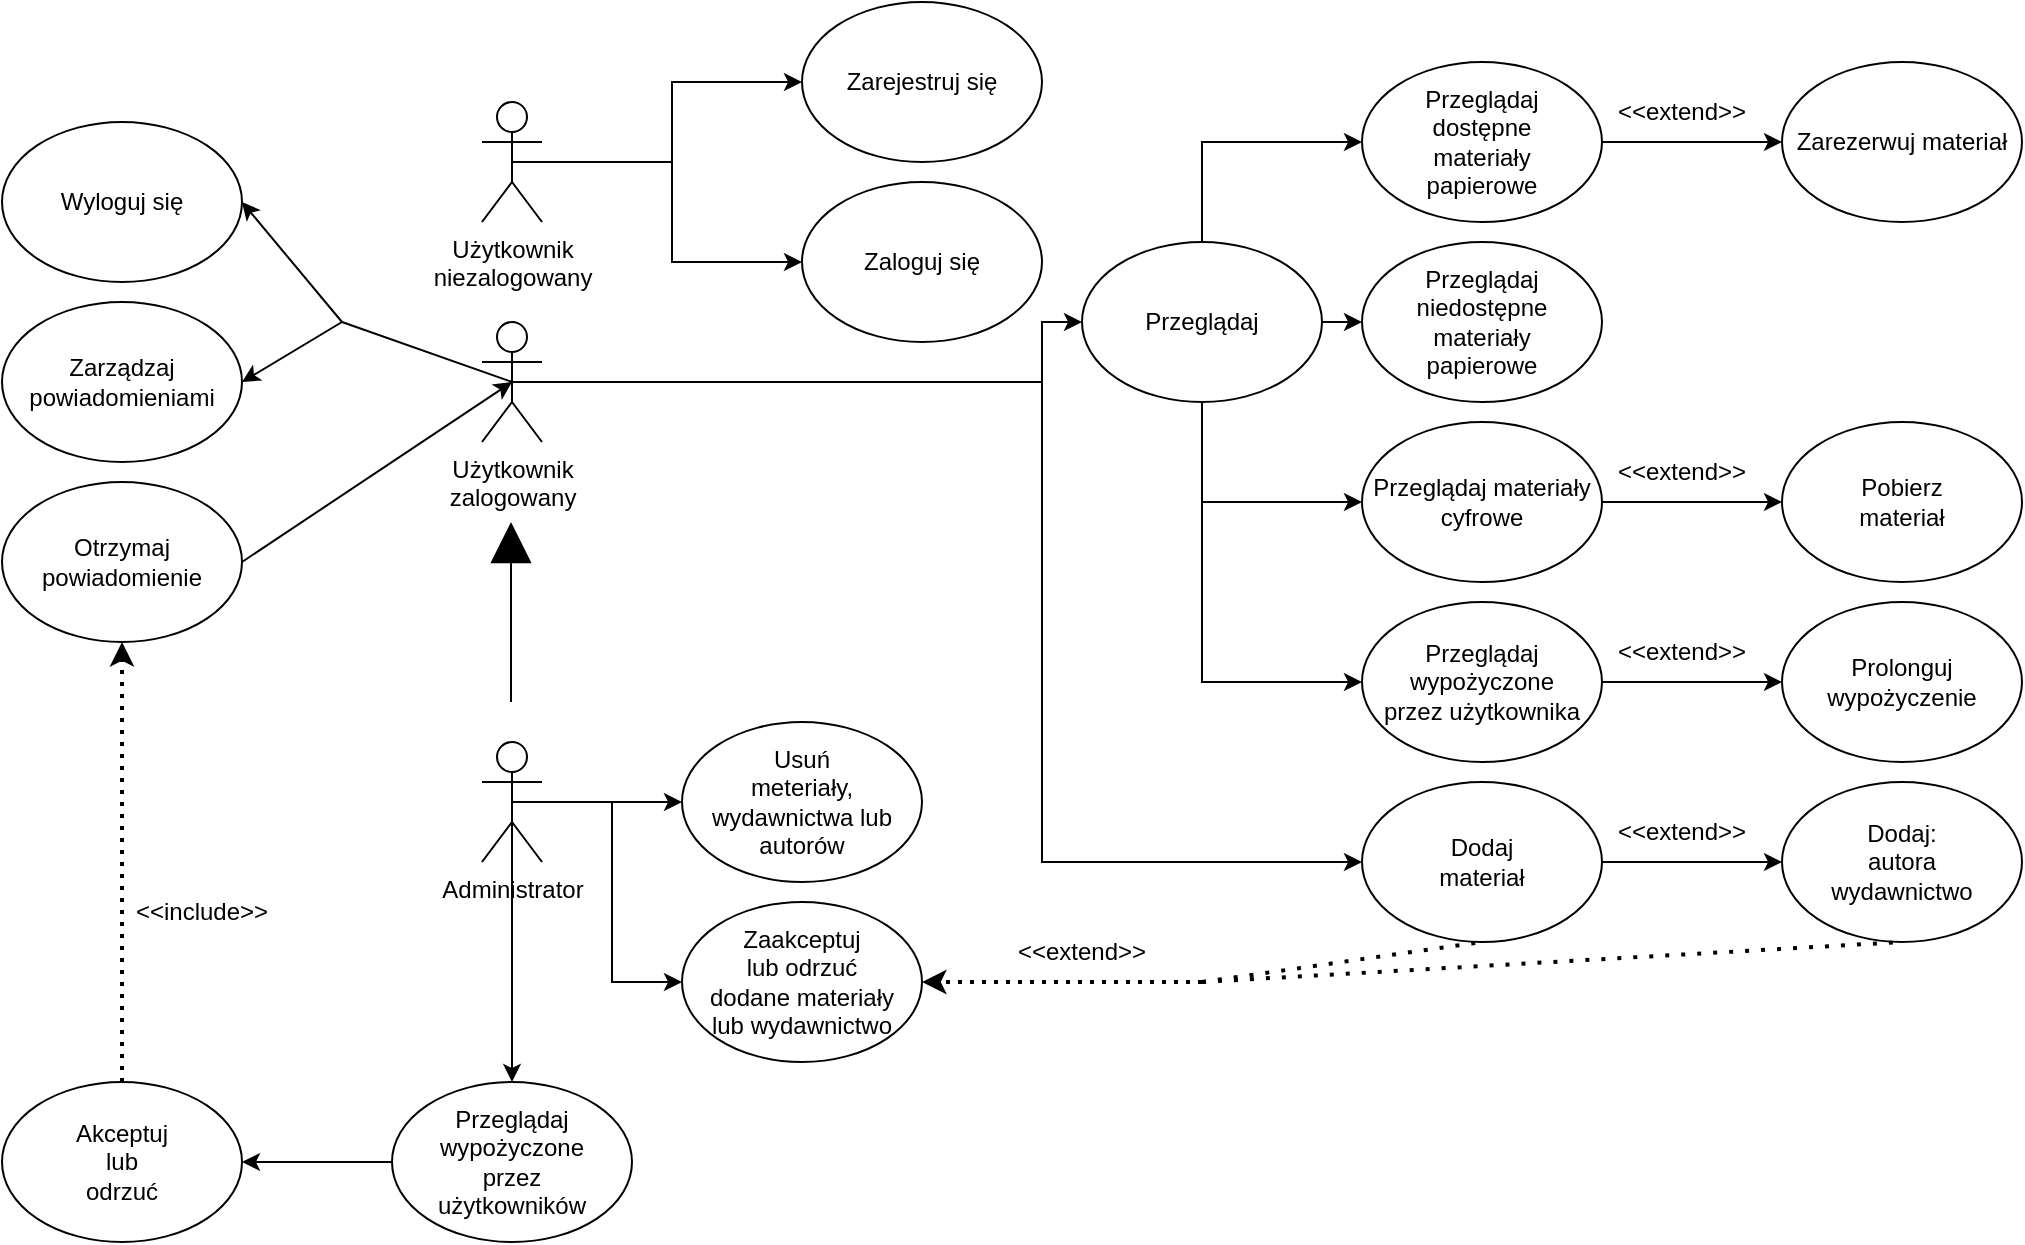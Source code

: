 <mxfile version="28.2.8">
  <diagram name="Page-1" id="uGA66KAJ60B0HNDx6z8q">
    <mxGraphModel dx="2151" dy="2169" grid="1" gridSize="10" guides="1" tooltips="1" connect="1" arrows="1" fold="1" page="1" pageScale="1" pageWidth="827" pageHeight="1169" math="0" shadow="0">
      <root>
        <mxCell id="0" />
        <mxCell id="1" parent="0" />
        <mxCell id="Sm4LGeKjs0AAK1rSY6Yv-22" style="edgeStyle=orthogonalEdgeStyle;rounded=0;orthogonalLoop=1;jettySize=auto;html=1;exitX=0.5;exitY=0.5;exitDx=0;exitDy=0;exitPerimeter=0;entryX=0;entryY=0.5;entryDx=0;entryDy=0;" parent="1" source="Sm4LGeKjs0AAK1rSY6Yv-15" target="Sm4LGeKjs0AAK1rSY6Yv-18" edge="1">
          <mxGeometry relative="1" as="geometry" />
        </mxCell>
        <mxCell id="Sm4LGeKjs0AAK1rSY6Yv-23" style="edgeStyle=orthogonalEdgeStyle;rounded=0;orthogonalLoop=1;jettySize=auto;html=1;exitX=0.5;exitY=0.5;exitDx=0;exitDy=0;exitPerimeter=0;entryX=0;entryY=0.5;entryDx=0;entryDy=0;" parent="1" source="Sm4LGeKjs0AAK1rSY6Yv-15" target="Sm4LGeKjs0AAK1rSY6Yv-19" edge="1">
          <mxGeometry relative="1" as="geometry" />
        </mxCell>
        <mxCell id="Sm4LGeKjs0AAK1rSY6Yv-15" value="&lt;div&gt;Użytkownik&lt;/div&gt;&lt;div&gt;niezalogowany&lt;/div&gt;&lt;div&gt;&lt;br&gt;&lt;/div&gt;" style="shape=umlActor;verticalLabelPosition=bottom;verticalAlign=top;html=1;outlineConnect=0;" parent="1" vertex="1">
          <mxGeometry x="40" y="40" width="30" height="60" as="geometry" />
        </mxCell>
        <mxCell id="EKJZnDitJVCkkipQFVRR-42" style="edgeStyle=orthogonalEdgeStyle;rounded=0;orthogonalLoop=1;jettySize=auto;html=1;exitX=0.5;exitY=0.5;exitDx=0;exitDy=0;exitPerimeter=0;entryX=0;entryY=0.5;entryDx=0;entryDy=0;" edge="1" parent="1" source="Sm4LGeKjs0AAK1rSY6Yv-16" target="Sm4LGeKjs0AAK1rSY6Yv-27">
          <mxGeometry relative="1" as="geometry">
            <Array as="points">
              <mxPoint x="320" y="180" />
              <mxPoint x="320" y="150" />
            </Array>
          </mxGeometry>
        </mxCell>
        <mxCell id="EKJZnDitJVCkkipQFVRR-43" style="edgeStyle=orthogonalEdgeStyle;rounded=0;orthogonalLoop=1;jettySize=auto;html=1;exitX=0.5;exitY=0.5;exitDx=0;exitDy=0;exitPerimeter=0;entryX=0;entryY=0.5;entryDx=0;entryDy=0;" edge="1" parent="1" source="Sm4LGeKjs0AAK1rSY6Yv-16" target="Sm4LGeKjs0AAK1rSY6Yv-53">
          <mxGeometry relative="1" as="geometry">
            <Array as="points">
              <mxPoint x="320" y="180" />
              <mxPoint x="320" y="420" />
            </Array>
          </mxGeometry>
        </mxCell>
        <mxCell id="Sm4LGeKjs0AAK1rSY6Yv-16" value="&lt;div&gt;Użytkownik&lt;/div&gt;&lt;div&gt;zalogowany&lt;/div&gt;" style="shape=umlActor;verticalLabelPosition=bottom;verticalAlign=top;html=1;outlineConnect=0;" parent="1" vertex="1">
          <mxGeometry x="40" y="150" width="30" height="60" as="geometry" />
        </mxCell>
        <mxCell id="EKJZnDitJVCkkipQFVRR-11" style="edgeStyle=orthogonalEdgeStyle;rounded=0;orthogonalLoop=1;jettySize=auto;html=1;exitX=0.5;exitY=0.5;exitDx=0;exitDy=0;exitPerimeter=0;entryX=0.5;entryY=0;entryDx=0;entryDy=0;" edge="1" parent="1" source="Sm4LGeKjs0AAK1rSY6Yv-17" target="Sm4LGeKjs0AAK1rSY6Yv-80">
          <mxGeometry relative="1" as="geometry" />
        </mxCell>
        <mxCell id="EKJZnDitJVCkkipQFVRR-13" style="edgeStyle=orthogonalEdgeStyle;rounded=0;orthogonalLoop=1;jettySize=auto;html=1;exitX=0.5;exitY=0.5;exitDx=0;exitDy=0;exitPerimeter=0;entryX=0;entryY=0.5;entryDx=0;entryDy=0;" edge="1" parent="1" source="Sm4LGeKjs0AAK1rSY6Yv-17" target="Sm4LGeKjs0AAK1rSY6Yv-87">
          <mxGeometry relative="1" as="geometry" />
        </mxCell>
        <mxCell id="EKJZnDitJVCkkipQFVRR-14" style="edgeStyle=orthogonalEdgeStyle;rounded=0;orthogonalLoop=1;jettySize=auto;html=1;exitX=0.5;exitY=0.5;exitDx=0;exitDy=0;exitPerimeter=0;entryX=0;entryY=0.5;entryDx=0;entryDy=0;" edge="1" parent="1" source="Sm4LGeKjs0AAK1rSY6Yv-17" target="Sm4LGeKjs0AAK1rSY6Yv-91">
          <mxGeometry relative="1" as="geometry" />
        </mxCell>
        <mxCell id="Sm4LGeKjs0AAK1rSY6Yv-17" value="&lt;div&gt;Administrator&lt;/div&gt;" style="shape=umlActor;verticalLabelPosition=bottom;verticalAlign=top;html=1;outlineConnect=0;" parent="1" vertex="1">
          <mxGeometry x="40" y="360" width="30" height="60" as="geometry" />
        </mxCell>
        <mxCell id="Sm4LGeKjs0AAK1rSY6Yv-18" value="Zarejestruj się" style="ellipse;whiteSpace=wrap;html=1;" parent="1" vertex="1">
          <mxGeometry x="200" y="-10" width="120" height="80" as="geometry" />
        </mxCell>
        <mxCell id="Sm4LGeKjs0AAK1rSY6Yv-19" value="Zaloguj się" style="ellipse;whiteSpace=wrap;html=1;" parent="1" vertex="1">
          <mxGeometry x="200" y="80" width="120" height="80" as="geometry" />
        </mxCell>
        <mxCell id="Sm4LGeKjs0AAK1rSY6Yv-35" style="edgeStyle=orthogonalEdgeStyle;rounded=0;orthogonalLoop=1;jettySize=auto;html=1;exitX=0.5;exitY=0;exitDx=0;exitDy=0;entryX=0;entryY=0.5;entryDx=0;entryDy=0;" parent="1" source="Sm4LGeKjs0AAK1rSY6Yv-27" target="Sm4LGeKjs0AAK1rSY6Yv-30" edge="1">
          <mxGeometry relative="1" as="geometry" />
        </mxCell>
        <mxCell id="Sm4LGeKjs0AAK1rSY6Yv-37" style="edgeStyle=orthogonalEdgeStyle;rounded=0;orthogonalLoop=1;jettySize=auto;html=1;exitX=0.5;exitY=1;exitDx=0;exitDy=0;entryX=0;entryY=0.5;entryDx=0;entryDy=0;" parent="1" source="Sm4LGeKjs0AAK1rSY6Yv-27" target="Sm4LGeKjs0AAK1rSY6Yv-31" edge="1">
          <mxGeometry relative="1" as="geometry" />
        </mxCell>
        <mxCell id="Sm4LGeKjs0AAK1rSY6Yv-39" style="edgeStyle=orthogonalEdgeStyle;rounded=0;orthogonalLoop=1;jettySize=auto;html=1;exitX=1;exitY=0.5;exitDx=0;exitDy=0;entryX=0;entryY=0.5;entryDx=0;entryDy=0;" parent="1" source="Sm4LGeKjs0AAK1rSY6Yv-27" target="Sm4LGeKjs0AAK1rSY6Yv-38" edge="1">
          <mxGeometry relative="1" as="geometry" />
        </mxCell>
        <mxCell id="Sm4LGeKjs0AAK1rSY6Yv-47" style="edgeStyle=orthogonalEdgeStyle;rounded=0;orthogonalLoop=1;jettySize=auto;html=1;exitX=0.5;exitY=1;exitDx=0;exitDy=0;entryX=0;entryY=0.5;entryDx=0;entryDy=0;" parent="1" source="Sm4LGeKjs0AAK1rSY6Yv-27" target="Sm4LGeKjs0AAK1rSY6Yv-46" edge="1">
          <mxGeometry relative="1" as="geometry">
            <mxPoint x="380" y="360" as="targetPoint" />
          </mxGeometry>
        </mxCell>
        <mxCell id="Sm4LGeKjs0AAK1rSY6Yv-27" value="Przeglądaj" style="ellipse;whiteSpace=wrap;html=1;" parent="1" vertex="1">
          <mxGeometry x="340" y="110" width="120" height="80" as="geometry" />
        </mxCell>
        <mxCell id="Sm4LGeKjs0AAK1rSY6Yv-44" style="edgeStyle=orthogonalEdgeStyle;rounded=0;orthogonalLoop=1;jettySize=auto;html=1;exitX=1;exitY=0.5;exitDx=0;exitDy=0;entryX=0;entryY=0.5;entryDx=0;entryDy=0;" parent="1" source="Sm4LGeKjs0AAK1rSY6Yv-30" target="Sm4LGeKjs0AAK1rSY6Yv-42" edge="1">
          <mxGeometry relative="1" as="geometry" />
        </mxCell>
        <mxCell id="Sm4LGeKjs0AAK1rSY6Yv-30" value="&lt;div&gt;Przeglądaj&lt;/div&gt;&lt;div&gt;dostępne&lt;/div&gt;&lt;div&gt;materiały&lt;/div&gt;&lt;div&gt;papierowe&lt;/div&gt;" style="ellipse;whiteSpace=wrap;html=1;" parent="1" vertex="1">
          <mxGeometry x="480" y="20" width="120" height="80" as="geometry" />
        </mxCell>
        <mxCell id="Sm4LGeKjs0AAK1rSY6Yv-52" style="edgeStyle=orthogonalEdgeStyle;rounded=0;orthogonalLoop=1;jettySize=auto;html=1;exitX=1;exitY=0.5;exitDx=0;exitDy=0;entryX=0;entryY=0.5;entryDx=0;entryDy=0;" parent="1" source="Sm4LGeKjs0AAK1rSY6Yv-31" target="Sm4LGeKjs0AAK1rSY6Yv-51" edge="1">
          <mxGeometry relative="1" as="geometry" />
        </mxCell>
        <mxCell id="Sm4LGeKjs0AAK1rSY6Yv-31" value="&lt;div&gt;Przeglądaj materiały&lt;/div&gt;&lt;div&gt;cyfrowe&lt;/div&gt;" style="ellipse;whiteSpace=wrap;html=1;" parent="1" vertex="1">
          <mxGeometry x="480" y="200" width="120" height="80" as="geometry" />
        </mxCell>
        <mxCell id="Sm4LGeKjs0AAK1rSY6Yv-38" value="&lt;div&gt;Przeglądaj&lt;/div&gt;&lt;div&gt;niedostępne&lt;/div&gt;&lt;div&gt;materiały&lt;/div&gt;&lt;div&gt;papierowe&lt;/div&gt;" style="ellipse;whiteSpace=wrap;html=1;" parent="1" vertex="1">
          <mxGeometry x="480" y="110" width="120" height="80" as="geometry" />
        </mxCell>
        <mxCell id="Sm4LGeKjs0AAK1rSY6Yv-42" value="&lt;div&gt;Zarezerwuj materiał&lt;/div&gt;" style="ellipse;whiteSpace=wrap;html=1;" parent="1" vertex="1">
          <mxGeometry x="690" y="20" width="120" height="80" as="geometry" />
        </mxCell>
        <mxCell id="Sm4LGeKjs0AAK1rSY6Yv-50" style="edgeStyle=orthogonalEdgeStyle;rounded=0;orthogonalLoop=1;jettySize=auto;html=1;exitX=1;exitY=0.5;exitDx=0;exitDy=0;entryX=0;entryY=0.5;entryDx=0;entryDy=0;" parent="1" source="Sm4LGeKjs0AAK1rSY6Yv-46" target="Sm4LGeKjs0AAK1rSY6Yv-49" edge="1">
          <mxGeometry relative="1" as="geometry" />
        </mxCell>
        <mxCell id="Sm4LGeKjs0AAK1rSY6Yv-46" value="&lt;div&gt;Przeglądaj&lt;/div&gt;&lt;div&gt;wypożyczone&lt;/div&gt;&lt;div&gt;przez użytkownika&lt;/div&gt;" style="ellipse;whiteSpace=wrap;html=1;" parent="1" vertex="1">
          <mxGeometry x="480" y="290" width="120" height="80" as="geometry" />
        </mxCell>
        <mxCell id="Sm4LGeKjs0AAK1rSY6Yv-49" value="&lt;div&gt;Prolonguj&lt;/div&gt;&lt;div&gt;wypożyczenie&lt;/div&gt;" style="ellipse;whiteSpace=wrap;html=1;" parent="1" vertex="1">
          <mxGeometry x="690" y="290" width="120" height="80" as="geometry" />
        </mxCell>
        <mxCell id="Sm4LGeKjs0AAK1rSY6Yv-51" value="&lt;div&gt;Pobierz&lt;/div&gt;&lt;div&gt;materiał&lt;/div&gt;" style="ellipse;whiteSpace=wrap;html=1;" parent="1" vertex="1">
          <mxGeometry x="690" y="200" width="120" height="80" as="geometry" />
        </mxCell>
        <mxCell id="Sm4LGeKjs0AAK1rSY6Yv-56" style="edgeStyle=orthogonalEdgeStyle;rounded=0;orthogonalLoop=1;jettySize=auto;html=1;exitX=1;exitY=0.5;exitDx=0;exitDy=0;entryX=0;entryY=0.5;entryDx=0;entryDy=0;" parent="1" source="Sm4LGeKjs0AAK1rSY6Yv-53" target="Sm4LGeKjs0AAK1rSY6Yv-55" edge="1">
          <mxGeometry relative="1" as="geometry" />
        </mxCell>
        <mxCell id="Sm4LGeKjs0AAK1rSY6Yv-53" value="&lt;div&gt;Dodaj&lt;/div&gt;&lt;div&gt;materiał&lt;/div&gt;" style="ellipse;whiteSpace=wrap;html=1;" parent="1" vertex="1">
          <mxGeometry x="480" y="380" width="120" height="80" as="geometry" />
        </mxCell>
        <mxCell id="Sm4LGeKjs0AAK1rSY6Yv-55" value="&lt;div&gt;Dodaj:&lt;/div&gt;&lt;div&gt;autora&lt;/div&gt;&lt;div&gt;wydawnictwo&lt;/div&gt;" style="ellipse;whiteSpace=wrap;html=1;" parent="1" vertex="1">
          <mxGeometry x="690" y="380" width="120" height="80" as="geometry" />
        </mxCell>
        <mxCell id="Sm4LGeKjs0AAK1rSY6Yv-61" value="Wyloguj się" style="ellipse;whiteSpace=wrap;html=1;" parent="1" vertex="1">
          <mxGeometry x="-200" y="50" width="120" height="80" as="geometry" />
        </mxCell>
        <mxCell id="Sm4LGeKjs0AAK1rSY6Yv-64" value="&lt;div&gt;Otrzymaj&lt;/div&gt;&lt;div&gt;powiadomienie&lt;/div&gt;" style="ellipse;whiteSpace=wrap;html=1;" parent="1" vertex="1">
          <mxGeometry x="-200" y="230" width="120" height="80" as="geometry" />
        </mxCell>
        <mxCell id="Sm4LGeKjs0AAK1rSY6Yv-71" value="Zarządzaj powiadomieniami" style="ellipse;whiteSpace=wrap;html=1;" parent="1" vertex="1">
          <mxGeometry x="-200" y="140" width="120" height="80" as="geometry" />
        </mxCell>
        <mxCell id="EKJZnDitJVCkkipQFVRR-24" style="edgeStyle=orthogonalEdgeStyle;rounded=0;orthogonalLoop=1;jettySize=auto;html=1;exitX=0;exitY=0.5;exitDx=0;exitDy=0;entryX=1;entryY=0.5;entryDx=0;entryDy=0;" edge="1" parent="1" source="Sm4LGeKjs0AAK1rSY6Yv-80" target="Sm4LGeKjs0AAK1rSY6Yv-85">
          <mxGeometry relative="1" as="geometry" />
        </mxCell>
        <mxCell id="Sm4LGeKjs0AAK1rSY6Yv-80" value="&lt;div&gt;Przeglądaj&lt;/div&gt;&lt;div&gt;wypożyczone&lt;/div&gt;&lt;div&gt;przez&lt;/div&gt;&lt;div&gt;użytkowników&lt;/div&gt;" style="ellipse;whiteSpace=wrap;html=1;" parent="1" vertex="1">
          <mxGeometry x="-5" y="530" width="120" height="80" as="geometry" />
        </mxCell>
        <mxCell id="Sm4LGeKjs0AAK1rSY6Yv-85" value="&lt;div&gt;Akceptuj&lt;/div&gt;&lt;div&gt;lub&lt;/div&gt;&lt;div&gt;odrzuć&lt;/div&gt;" style="ellipse;whiteSpace=wrap;html=1;" parent="1" vertex="1">
          <mxGeometry x="-200" y="530" width="120" height="80" as="geometry" />
        </mxCell>
        <mxCell id="Sm4LGeKjs0AAK1rSY6Yv-87" value="&lt;div&gt;Zaakceptuj&lt;/div&gt;&lt;div&gt;lub odrzuć&lt;/div&gt;&lt;div&gt;dodane materiały&lt;/div&gt;&lt;div&gt;lub wydawnictwo&lt;/div&gt;" style="ellipse;whiteSpace=wrap;html=1;" parent="1" vertex="1">
          <mxGeometry x="140" y="440" width="120" height="80" as="geometry" />
        </mxCell>
        <mxCell id="Sm4LGeKjs0AAK1rSY6Yv-91" value="&lt;div&gt;Usuń&lt;/div&gt;&lt;div&gt;meteriały, wydawnictwa lub autorów&lt;/div&gt;" style="ellipse;whiteSpace=wrap;html=1;" parent="1" vertex="1">
          <mxGeometry x="140" y="350" width="120" height="80" as="geometry" />
        </mxCell>
        <mxCell id="EKJZnDitJVCkkipQFVRR-18" value="&amp;lt;&amp;lt;extend&amp;gt;&amp;gt;" style="text;html=1;whiteSpace=wrap;strokeColor=none;fillColor=none;align=center;verticalAlign=middle;rounded=0;" vertex="1" parent="1">
          <mxGeometry x="310" y="450" width="60" height="30" as="geometry" />
        </mxCell>
        <mxCell id="EKJZnDitJVCkkipQFVRR-25" value="" style="endArrow=none;html=1;rounded=0;entryX=0.5;entryY=0.5;entryDx=0;entryDy=0;entryPerimeter=0;" edge="1" parent="1" target="Sm4LGeKjs0AAK1rSY6Yv-16">
          <mxGeometry width="50" height="50" relative="1" as="geometry">
            <mxPoint x="-30" y="150" as="sourcePoint" />
            <mxPoint x="250" y="430" as="targetPoint" />
          </mxGeometry>
        </mxCell>
        <mxCell id="EKJZnDitJVCkkipQFVRR-30" value="" style="endArrow=classic;html=1;rounded=0;entryX=1;entryY=0.5;entryDx=0;entryDy=0;" edge="1" parent="1" target="Sm4LGeKjs0AAK1rSY6Yv-71">
          <mxGeometry width="50" height="50" relative="1" as="geometry">
            <mxPoint x="-30" y="150" as="sourcePoint" />
            <mxPoint x="250" y="470" as="targetPoint" />
          </mxGeometry>
        </mxCell>
        <mxCell id="EKJZnDitJVCkkipQFVRR-31" value="" style="endArrow=classic;html=1;rounded=0;entryX=1;entryY=0.5;entryDx=0;entryDy=0;" edge="1" parent="1" target="Sm4LGeKjs0AAK1rSY6Yv-61">
          <mxGeometry width="50" height="50" relative="1" as="geometry">
            <mxPoint x="-30" y="150" as="sourcePoint" />
            <mxPoint x="250" y="470" as="targetPoint" />
          </mxGeometry>
        </mxCell>
        <mxCell id="EKJZnDitJVCkkipQFVRR-33" value="" style="html=1;labelBackgroundColor=#ffffff;startArrow=none;startFill=0;startSize=6;endArrow=classic;endFill=1;endSize=6;jettySize=auto;orthogonalLoop=1;strokeWidth=2;dashed=1;fontSize=14;rounded=0;entryX=0.5;entryY=1;entryDx=0;entryDy=0;exitX=0.5;exitY=0;exitDx=0;exitDy=0;dashPattern=1 2;" edge="1" parent="1" source="Sm4LGeKjs0AAK1rSY6Yv-85" target="Sm4LGeKjs0AAK1rSY6Yv-64">
          <mxGeometry width="60" height="60" relative="1" as="geometry">
            <mxPoint x="190" y="480" as="sourcePoint" />
            <mxPoint x="250" y="420" as="targetPoint" />
          </mxGeometry>
        </mxCell>
        <mxCell id="EKJZnDitJVCkkipQFVRR-34" value="&amp;lt;&amp;lt;include&amp;gt;&amp;gt;" style="text;html=1;whiteSpace=wrap;strokeColor=none;fillColor=none;align=center;verticalAlign=middle;rounded=0;" vertex="1" parent="1">
          <mxGeometry x="-130" y="430" width="60" height="30" as="geometry" />
        </mxCell>
        <mxCell id="EKJZnDitJVCkkipQFVRR-35" value="" style="endArrow=none;dashed=1;html=1;dashPattern=1 3;strokeWidth=2;rounded=0;entryX=0.5;entryY=1;entryDx=0;entryDy=0;" edge="1" parent="1" target="Sm4LGeKjs0AAK1rSY6Yv-53">
          <mxGeometry width="50" height="50" relative="1" as="geometry">
            <mxPoint x="400" y="480" as="sourcePoint" />
            <mxPoint x="250" y="430" as="targetPoint" />
          </mxGeometry>
        </mxCell>
        <mxCell id="EKJZnDitJVCkkipQFVRR-36" value="" style="endArrow=none;dashed=1;html=1;dashPattern=1 3;strokeWidth=2;rounded=0;entryX=0.5;entryY=1;entryDx=0;entryDy=0;" edge="1" parent="1" target="Sm4LGeKjs0AAK1rSY6Yv-55">
          <mxGeometry width="50" height="50" relative="1" as="geometry">
            <mxPoint x="400" y="480" as="sourcePoint" />
            <mxPoint x="250" y="430" as="targetPoint" />
          </mxGeometry>
        </mxCell>
        <mxCell id="EKJZnDitJVCkkipQFVRR-40" value="" style="endArrow=classic;html=1;rounded=0;entryX=1;entryY=0.5;entryDx=0;entryDy=0;dashed=1;dashPattern=1 2;strokeWidth=2;" edge="1" parent="1" target="Sm4LGeKjs0AAK1rSY6Yv-87">
          <mxGeometry width="50" height="50" relative="1" as="geometry">
            <mxPoint x="400" y="480" as="sourcePoint" />
            <mxPoint x="250" y="370" as="targetPoint" />
          </mxGeometry>
        </mxCell>
        <mxCell id="EKJZnDitJVCkkipQFVRR-46" value="" style="endArrow=block;html=1;rounded=0;endFill=1;endSize=18;" edge="1" parent="1">
          <mxGeometry width="50" height="50" relative="1" as="geometry">
            <mxPoint x="54.5" y="340" as="sourcePoint" />
            <mxPoint x="54.5" y="250" as="targetPoint" />
          </mxGeometry>
        </mxCell>
        <mxCell id="EKJZnDitJVCkkipQFVRR-50" value="" style="endArrow=classic;html=1;rounded=0;exitX=1;exitY=0.5;exitDx=0;exitDy=0;entryX=0.5;entryY=0.5;entryDx=0;entryDy=0;entryPerimeter=0;" edge="1" parent="1" source="Sm4LGeKjs0AAK1rSY6Yv-64" target="Sm4LGeKjs0AAK1rSY6Yv-16">
          <mxGeometry width="50" height="50" relative="1" as="geometry">
            <mxPoint x="300" y="450" as="sourcePoint" />
            <mxPoint x="350" y="400" as="targetPoint" />
          </mxGeometry>
        </mxCell>
        <mxCell id="EKJZnDitJVCkkipQFVRR-51" value="&amp;lt;&amp;lt;extend&amp;gt;&amp;gt;" style="text;html=1;whiteSpace=wrap;strokeColor=none;fillColor=none;align=center;verticalAlign=middle;rounded=0;" vertex="1" parent="1">
          <mxGeometry x="610" y="30" width="60" height="30" as="geometry" />
        </mxCell>
        <mxCell id="EKJZnDitJVCkkipQFVRR-52" value="&amp;lt;&amp;lt;extend&amp;gt;&amp;gt;" style="text;html=1;whiteSpace=wrap;strokeColor=none;fillColor=none;align=center;verticalAlign=middle;rounded=0;" vertex="1" parent="1">
          <mxGeometry x="610" y="210" width="60" height="30" as="geometry" />
        </mxCell>
        <mxCell id="EKJZnDitJVCkkipQFVRR-53" value="&amp;lt;&amp;lt;extend&amp;gt;&amp;gt;" style="text;html=1;whiteSpace=wrap;strokeColor=none;fillColor=none;align=center;verticalAlign=middle;rounded=0;" vertex="1" parent="1">
          <mxGeometry x="610" y="300" width="60" height="30" as="geometry" />
        </mxCell>
        <mxCell id="EKJZnDitJVCkkipQFVRR-55" value="&amp;lt;&amp;lt;extend&amp;gt;&amp;gt;" style="text;html=1;whiteSpace=wrap;strokeColor=none;fillColor=none;align=center;verticalAlign=middle;rounded=0;" vertex="1" parent="1">
          <mxGeometry x="610" y="390" width="60" height="30" as="geometry" />
        </mxCell>
      </root>
    </mxGraphModel>
  </diagram>
</mxfile>
